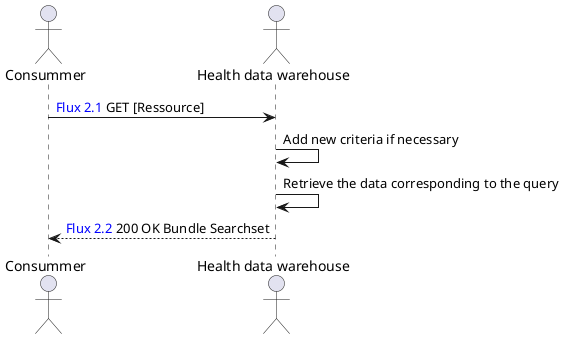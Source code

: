 @startuml
actor "Consummer" as C
actor "Health data warehouse" as EDS

C -> EDS: <color:blue>Flux 2.1</color> GET [Ressource]
EDS -> EDS: Add new criteria if necessary
EDS -> EDS: Retrieve the data corresponding to the query
EDS --> C: <color:blue>Flux 2.2</color> 200 OK Bundle Searchset
@enduml
